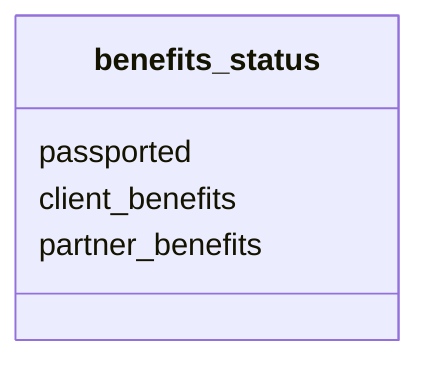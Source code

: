 classDiagram
  benefits_status: passported
  benefits_status: client_benefits
  benefits_status: partner_benefits